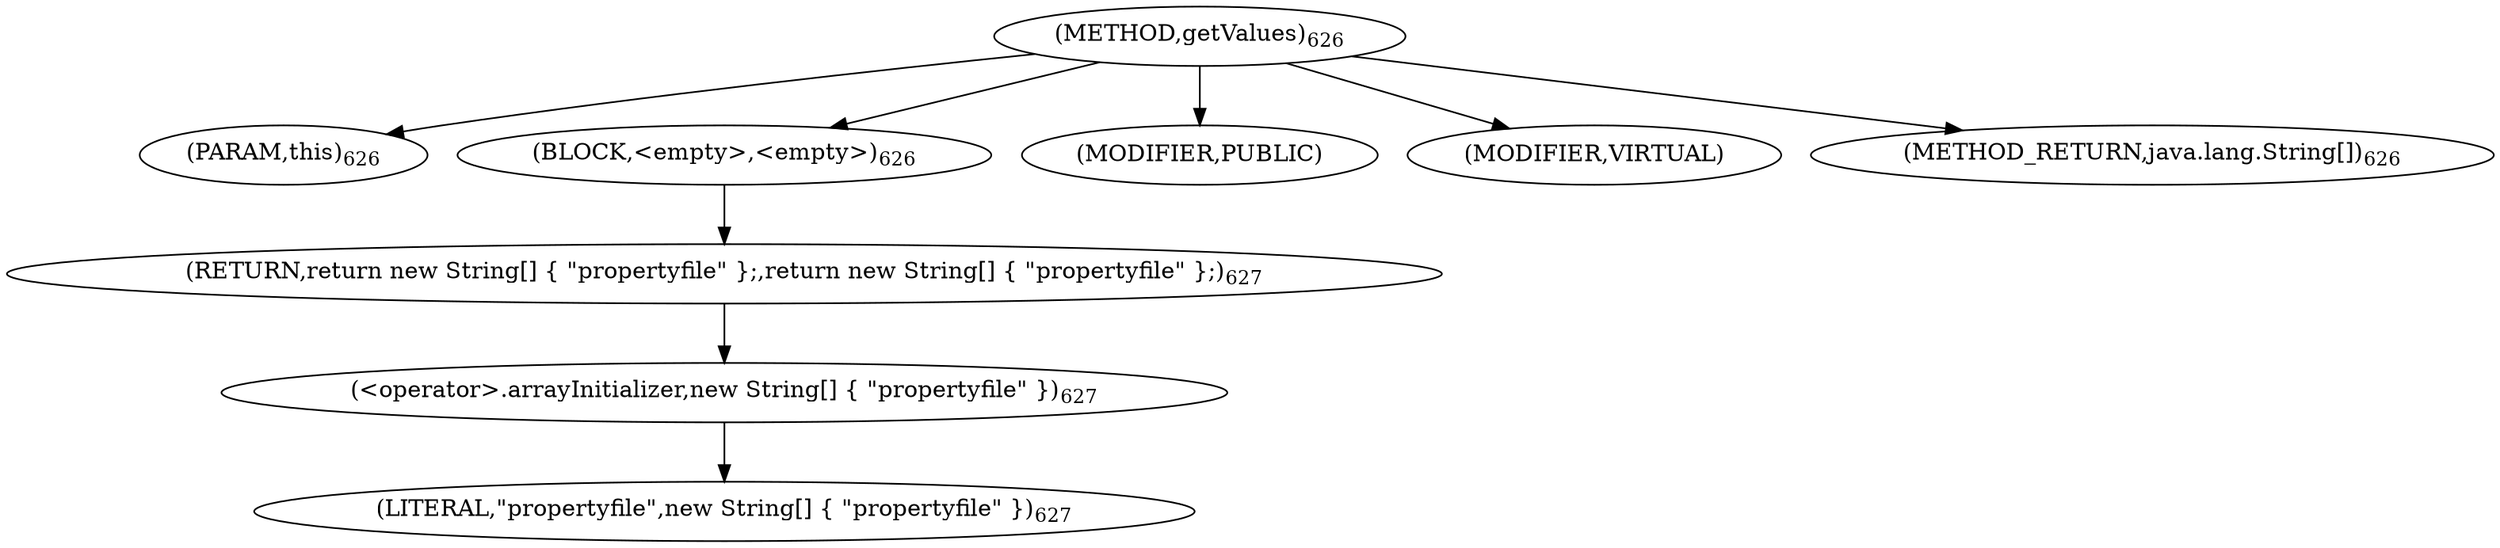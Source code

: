 digraph "getValues" {  
"969" [label = <(METHOD,getValues)<SUB>626</SUB>> ]
"970" [label = <(PARAM,this)<SUB>626</SUB>> ]
"971" [label = <(BLOCK,&lt;empty&gt;,&lt;empty&gt;)<SUB>626</SUB>> ]
"972" [label = <(RETURN,return new String[] { &quot;propertyfile&quot; };,return new String[] { &quot;propertyfile&quot; };)<SUB>627</SUB>> ]
"973" [label = <(&lt;operator&gt;.arrayInitializer,new String[] { &quot;propertyfile&quot; })<SUB>627</SUB>> ]
"974" [label = <(LITERAL,&quot;propertyfile&quot;,new String[] { &quot;propertyfile&quot; })<SUB>627</SUB>> ]
"975" [label = <(MODIFIER,PUBLIC)> ]
"976" [label = <(MODIFIER,VIRTUAL)> ]
"977" [label = <(METHOD_RETURN,java.lang.String[])<SUB>626</SUB>> ]
  "969" -> "970" 
  "969" -> "971" 
  "969" -> "975" 
  "969" -> "976" 
  "969" -> "977" 
  "971" -> "972" 
  "972" -> "973" 
  "973" -> "974" 
}
